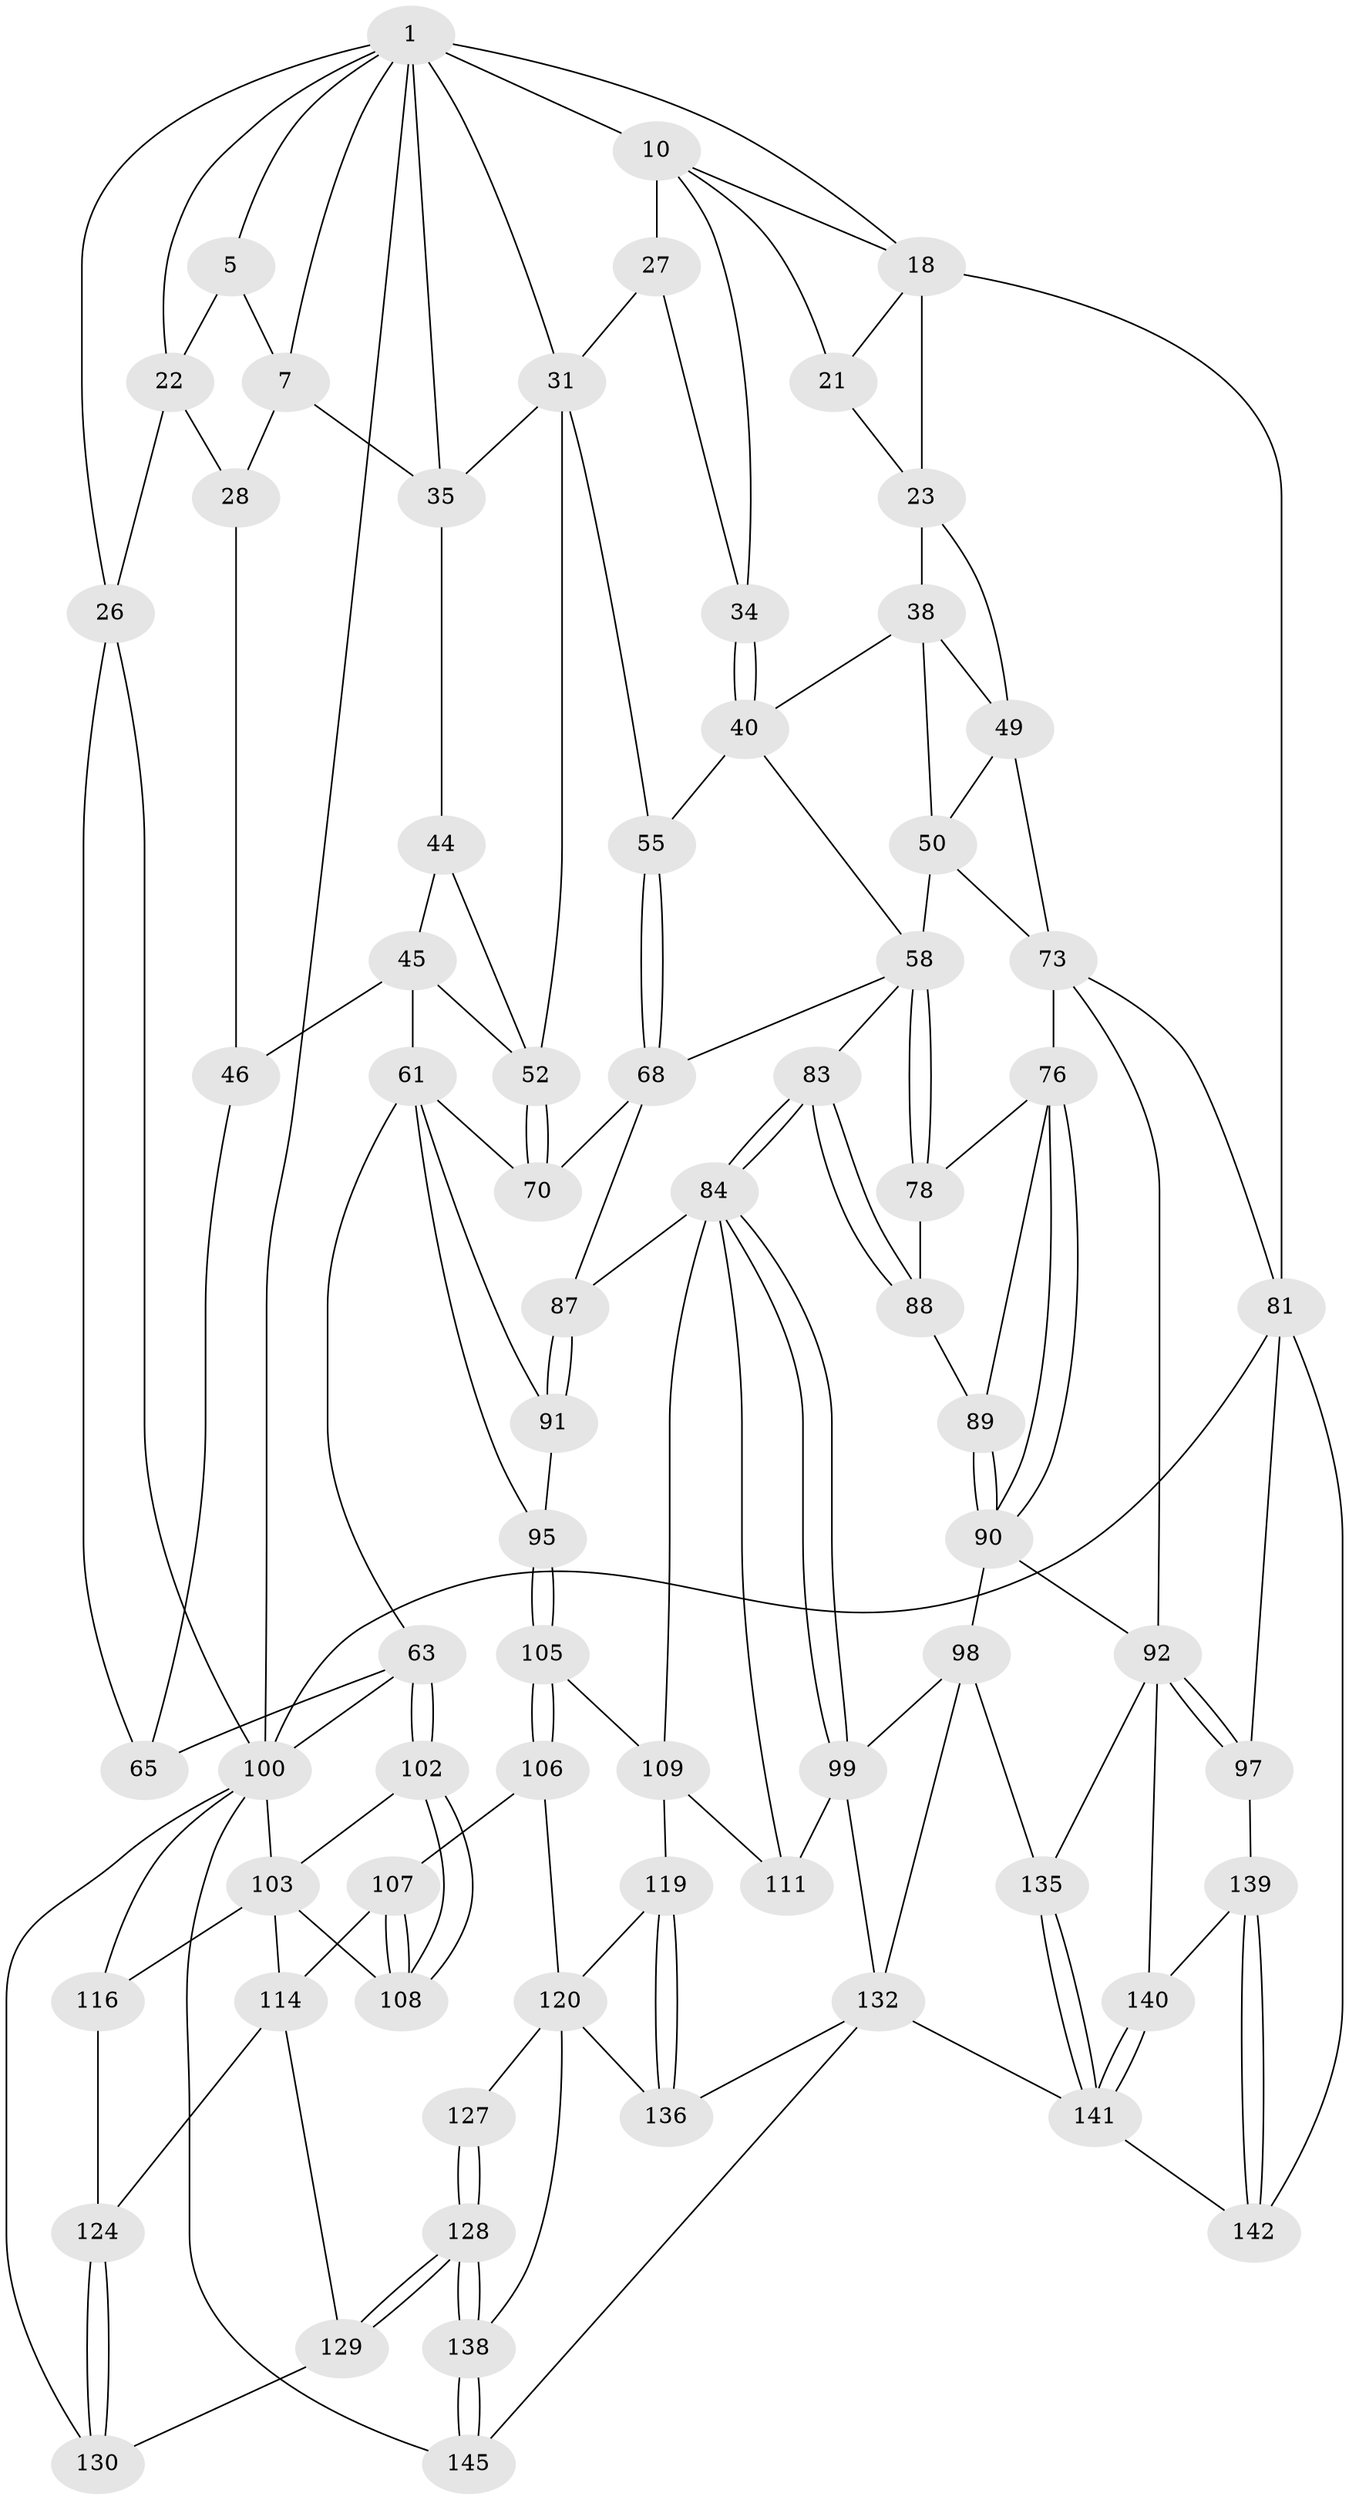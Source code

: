 // original degree distribution, {3: 0.013793103448275862, 4: 0.23448275862068965, 6: 0.21379310344827587, 5: 0.5379310344827586}
// Generated by graph-tools (version 1.1) at 2025/21/03/04/25 18:21:43]
// undirected, 72 vertices, 160 edges
graph export_dot {
graph [start="1"]
  node [color=gray90,style=filled];
  1 [pos="+0.40277039234272244+0",super="+6+2"];
  5 [pos="+0.2848120141123743+0",super="+9"];
  7 [pos="+0.28823241707523545+0.14252933224121506",super="+8+36"];
  10 [pos="+0.7855590147237208+0",super="+11+14"];
  18 [pos="+1+0",super="+48+19"];
  21 [pos="+0.8367243826747082+0.24710015552021555"];
  22 [pos="+0.14444550190242092+0.13148483252340512",super="+25"];
  23 [pos="+0.9763983126495137+0.22922586590219285",super="+41+24"];
  26 [pos="+0+0.24008097385833632",super="+67"];
  27 [pos="+0.6118965755539961+0.1879238742708026",super="+30"];
  28 [pos="+0.16892354405512644+0.2665225529388167",super="+37+29"];
  31 [pos="+0.5127908027215717+0.29826402811338926",super="+32+51"];
  34 [pos="+0.6961193276869813+0.3154051826666463"];
  35 [pos="+0.3625912126702704+0.27607640872773576",super="+43"];
  38 [pos="+0.8346603765934769+0.28714855276604967",super="+39+42"];
  40 [pos="+0.6971933642389666+0.32009309969815747",super="+54"];
  44 [pos="+0.37462264596720174+0.3895483101789417"];
  45 [pos="+0.25449276514306857+0.38079988612316734",super="+60"];
  46 [pos="+0.2504976002439281+0.37949022064817267",super="+56"];
  49 [pos="+0.8018885534857932+0.4187990915760352",super="+66"];
  50 [pos="+0.7948778465763602+0.42205684257687615",super="+57"];
  52 [pos="+0.47777229662494336+0.47142718635957276",super="+53"];
  55 [pos="+0.5778714719702078+0.42084364942376296"];
  58 [pos="+0.6651728603395559+0.4834664529792839",super="+59"];
  61 [pos="+0.3193158953095636+0.5490759620338567",super="+62+80"];
  63 [pos="+0.19529218421029237+0.5782274764834995",super="+64"];
  65 [pos="+0.1318966368269092+0.5026866790545421"];
  68 [pos="+0.5623270450457868+0.5311183577810519",super="+69"];
  70 [pos="+0.4821350323379302+0.508843826897722"];
  73 [pos="+0.9564905332012432+0.4908241159862875",super="+74"];
  76 [pos="+0.7344134658167357+0.5568567602218109",super="+77"];
  78 [pos="+0.6920161944624189+0.5308404306736348",super="+79"];
  81 [pos="+1+0.9184521420969975",super="+82+96"];
  83 [pos="+0.6048855751391554+0.6308490904178878"];
  84 [pos="+0.5312375053506755+0.6777720834036056",super="+85"];
  87 [pos="+0.5001617663041148+0.6615855352476526"];
  88 [pos="+0.6336756810391476+0.6262906017435671"];
  89 [pos="+0.637928196897527+0.6266268942067258"];
  90 [pos="+0.7100517498460038+0.6561858311682361",super="+94"];
  91 [pos="+0.43742019513504+0.6438574557726299"];
  92 [pos="+0.8856715439478743+0.7498293218184654",super="+93"];
  95 [pos="+0.33624394177606953+0.6811401545493646"];
  97 [pos="+0.9874668167135122+0.8017066911896628"];
  98 [pos="+0.6001604509776504+0.7990926968607976",super="+131"];
  99 [pos="+0.5895756143218447+0.7924153340002505",super="+113"];
  100 [pos="+0+0.6973774950293101",super="+101"];
  102 [pos="+0.19485229267465978+0.5816072818305646"];
  103 [pos="+0.058472561318336065+0.7074307671632013",super="+110+104"];
  105 [pos="+0.3149944608758847+0.7494614976659737"];
  106 [pos="+0.2518526321639023+0.7749625720602805"];
  107 [pos="+0.24007712477024412+0.7694606292709604"];
  108 [pos="+0.2035403739198499+0.724816759961465"];
  109 [pos="+0.3770111886090391+0.7716607904976962",super="+112"];
  111 [pos="+0.43007081523418056+0.8406993325725507"];
  114 [pos="+0.0799761662301076+0.7974216866219422",super="+118"];
  116 [pos="+0.052644060554676055+0.7942104801056613"];
  119 [pos="+0.41415443369762317+0.8468787108417769"];
  120 [pos="+0.3918397585745195+0.869713667672617",super="+121+137"];
  124 [pos="+0.008792154359301065+0.8607363049267692"];
  127 [pos="+0.20272483019074342+1"];
  128 [pos="+0.2004249478546627+1"];
  129 [pos="+0.12227561090962563+0.9138716338482994"];
  130 [pos="+0+0.9004523355526171"];
  132 [pos="+0.5335099135015624+1",super="+144+133"];
  135 [pos="+0.6505366595616162+0.9160416292329349"];
  136 [pos="+0.46585901652535555+0.9689863014125127"];
  138 [pos="+0.2006448917002151+1"];
  139 [pos="+0.7742926785756221+0.9440970173042574"];
  140 [pos="+0.7453001858665131+0.9476875622191983"];
  141 [pos="+0.7459977083578383+1",super="+143"];
  142 [pos="+1+1"];
  145 [pos="+0.18208319464674788+1"];
  1 -- 35;
  1 -- 7;
  1 -- 10 [weight=2];
  1 -- 31;
  1 -- 18;
  1 -- 26;
  1 -- 5;
  1 -- 22;
  1 -- 100;
  5 -- 22;
  5 -- 7;
  7 -- 28 [weight=2];
  7 -- 35;
  10 -- 27 [weight=2];
  10 -- 18;
  10 -- 34;
  10 -- 21;
  18 -- 81 [weight=2];
  18 -- 23 [weight=2];
  18 -- 21;
  21 -- 23;
  22 -- 26;
  22 -- 28;
  23 -- 38 [weight=2];
  23 -- 49;
  26 -- 65;
  26 -- 100;
  27 -- 34;
  27 -- 31;
  28 -- 46 [weight=2];
  31 -- 35;
  31 -- 52;
  31 -- 55;
  34 -- 40;
  34 -- 40;
  35 -- 44;
  38 -- 40;
  38 -- 50;
  38 -- 49;
  40 -- 58;
  40 -- 55;
  44 -- 45;
  44 -- 52;
  45 -- 46;
  45 -- 61;
  45 -- 52;
  46 -- 65;
  49 -- 50;
  49 -- 73;
  50 -- 73;
  50 -- 58;
  52 -- 70;
  52 -- 70;
  55 -- 68;
  55 -- 68;
  58 -- 78 [weight=2];
  58 -- 78;
  58 -- 83;
  58 -- 68;
  61 -- 63;
  61 -- 95;
  61 -- 91;
  61 -- 70;
  63 -- 102;
  63 -- 102;
  63 -- 65;
  63 -- 100;
  68 -- 70;
  68 -- 87;
  73 -- 81;
  73 -- 92;
  73 -- 76;
  76 -- 90;
  76 -- 90;
  76 -- 89;
  76 -- 78;
  78 -- 88;
  81 -- 97;
  81 -- 100;
  81 -- 142;
  83 -- 84;
  83 -- 84;
  83 -- 88;
  83 -- 88;
  84 -- 99;
  84 -- 99;
  84 -- 111;
  84 -- 109;
  84 -- 87;
  87 -- 91;
  87 -- 91;
  88 -- 89;
  89 -- 90;
  89 -- 90;
  90 -- 92;
  90 -- 98;
  91 -- 95;
  92 -- 97;
  92 -- 97;
  92 -- 140;
  92 -- 135;
  95 -- 105;
  95 -- 105;
  97 -- 139;
  98 -- 99;
  98 -- 132;
  98 -- 135;
  99 -- 111;
  99 -- 132;
  100 -- 145;
  100 -- 130;
  100 -- 116;
  100 -- 103;
  102 -- 103;
  102 -- 108;
  102 -- 108;
  103 -- 114 [weight=2];
  103 -- 108;
  103 -- 116;
  105 -- 106;
  105 -- 106;
  105 -- 109;
  106 -- 107;
  106 -- 120;
  107 -- 108;
  107 -- 108;
  107 -- 114;
  109 -- 119;
  109 -- 111;
  114 -- 129;
  114 -- 124;
  116 -- 124;
  119 -- 120;
  119 -- 136;
  119 -- 136;
  120 -- 127 [weight=2];
  120 -- 138;
  120 -- 136;
  124 -- 130;
  124 -- 130;
  127 -- 128;
  127 -- 128;
  128 -- 129;
  128 -- 129;
  128 -- 138;
  128 -- 138;
  129 -- 130;
  132 -- 145;
  132 -- 136;
  132 -- 141;
  135 -- 141;
  135 -- 141;
  138 -- 145;
  138 -- 145;
  139 -- 140;
  139 -- 142;
  139 -- 142;
  140 -- 141;
  140 -- 141;
  141 -- 142;
}

